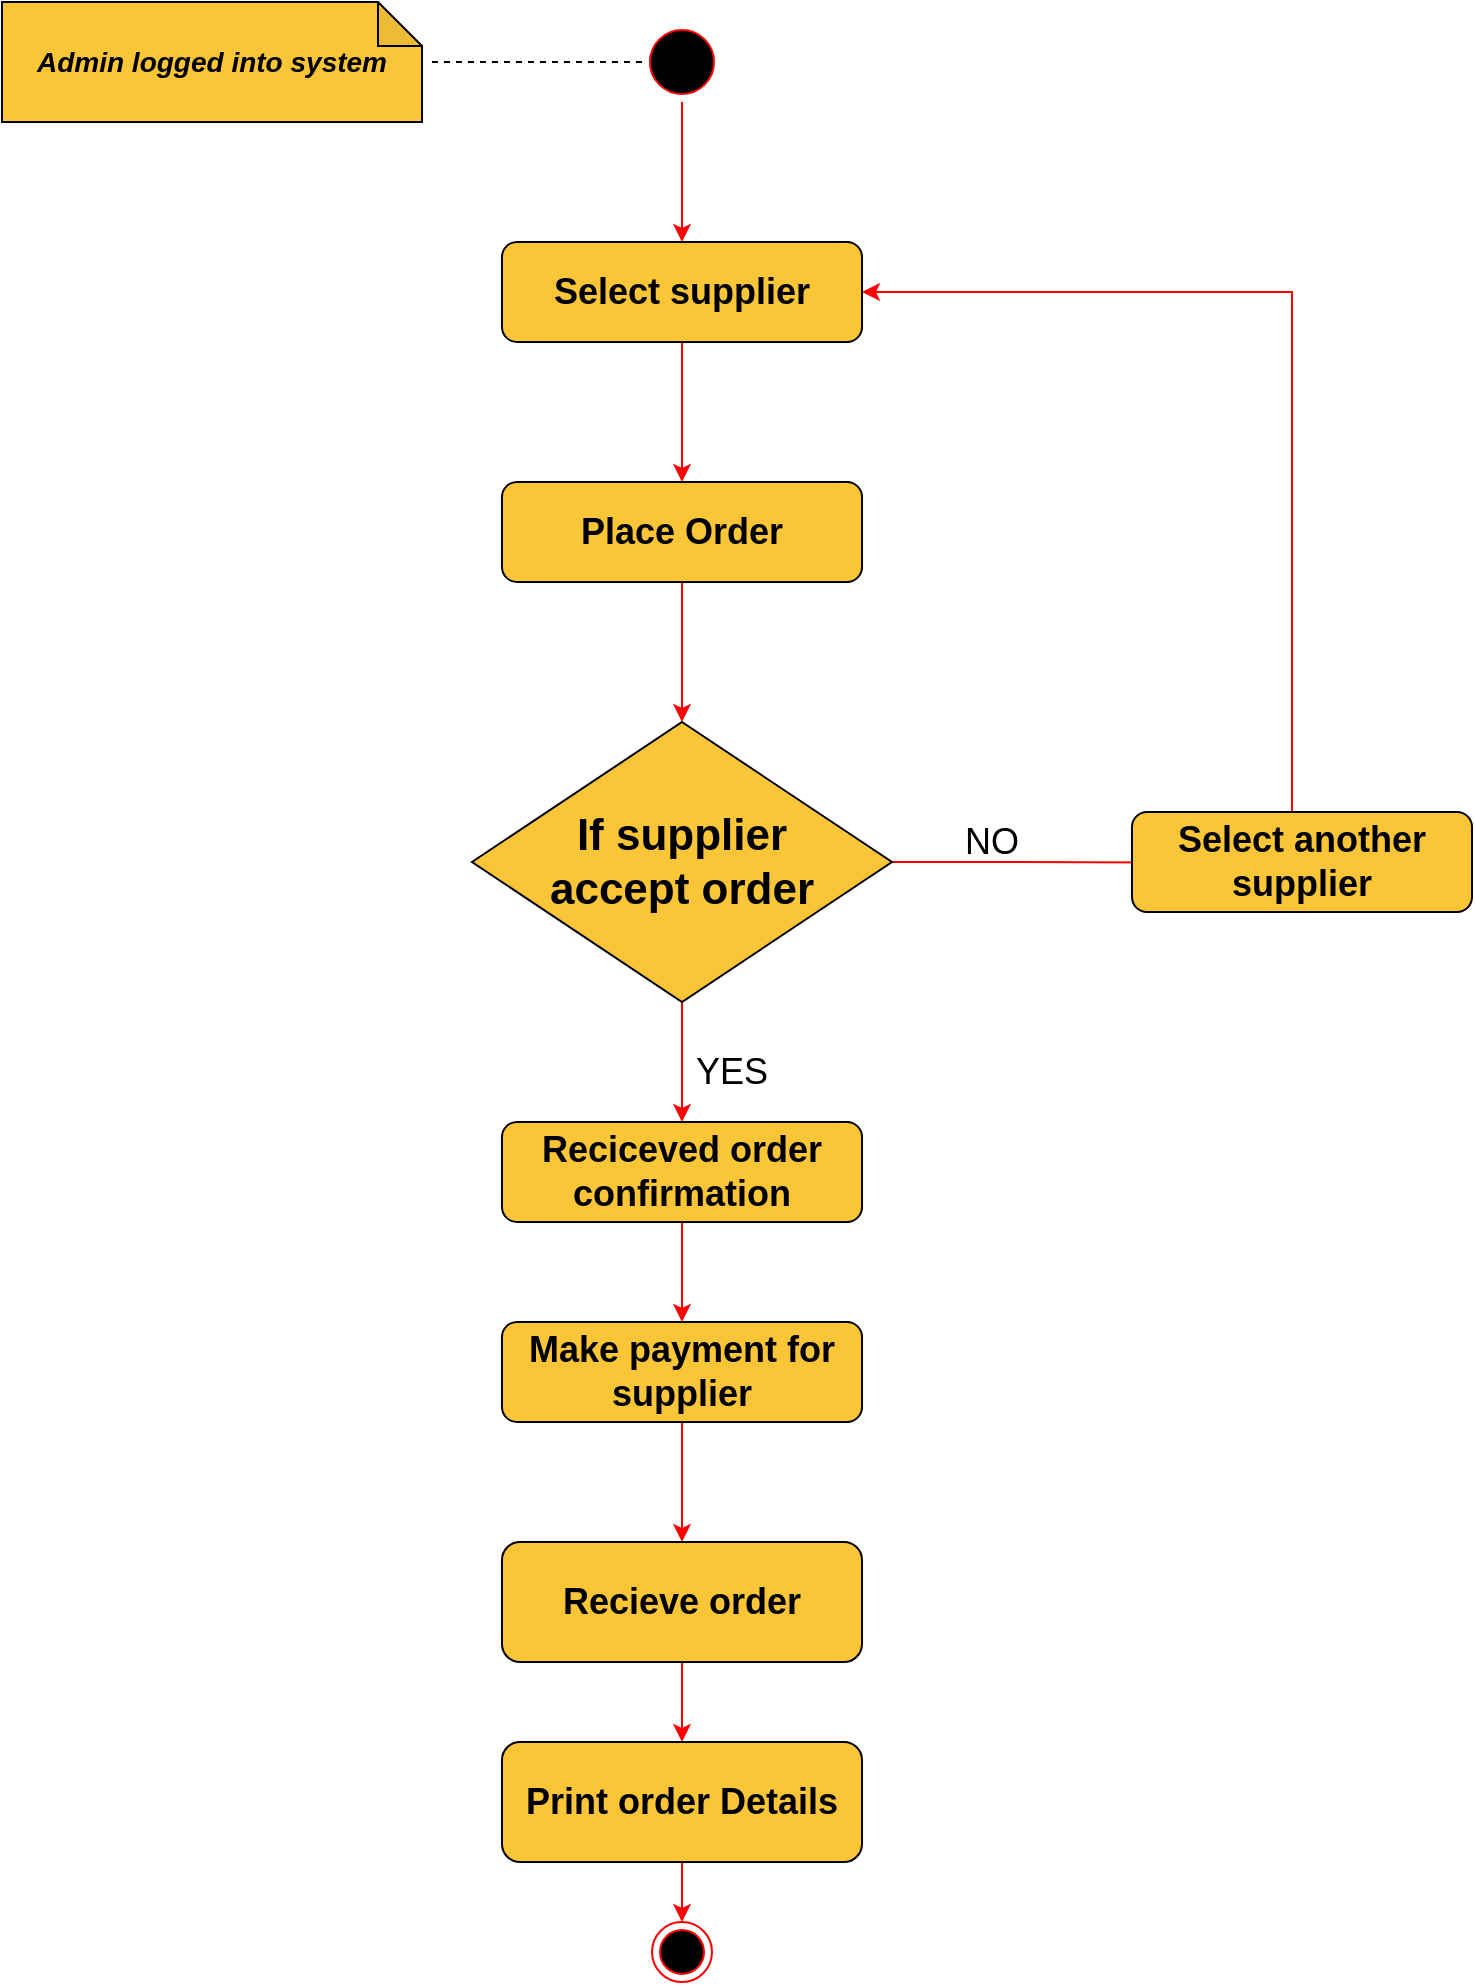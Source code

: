 <mxfile version="20.6.2" type="device"><diagram id="NBTv1EQKee7C6KboP1Ie" name="Page-1"><mxGraphModel dx="1912" dy="1076" grid="1" gridSize="10" guides="1" tooltips="1" connect="1" arrows="1" fold="1" page="1" pageScale="1" pageWidth="1920" pageHeight="1200" math="0" shadow="0"><root><mxCell id="0"/><mxCell id="1" parent="0"/><mxCell id="1yjmzRXzCSV8KKYdc-vZ-10" value="&lt;b style=&quot;&quot;&gt;&lt;i style=&quot;&quot;&gt;&lt;font style=&quot;font-size: 14px;&quot;&gt;Admin logged into system&lt;/font&gt;&lt;/i&gt;&lt;/b&gt;" style="shape=note;whiteSpace=wrap;html=1;backgroundOutline=1;darkOpacity=0.05;size=22;fillColor=#FBC538;" parent="1" vertex="1"><mxGeometry x="195" y="140" width="210" height="60" as="geometry"/></mxCell><mxCell id="1yjmzRXzCSV8KKYdc-vZ-55" style="edgeStyle=orthogonalEdgeStyle;rounded=0;orthogonalLoop=1;jettySize=auto;html=1;exitX=0.5;exitY=1;exitDx=0;exitDy=0;entryX=0.5;entryY=0;entryDx=0;entryDy=0;fontSize=18;strokeColor=#FF0000;" parent="1" source="1yjmzRXzCSV8KKYdc-vZ-13" target="1yjmzRXzCSV8KKYdc-vZ-15" edge="1"><mxGeometry relative="1" as="geometry"/></mxCell><mxCell id="1yjmzRXzCSV8KKYdc-vZ-13" value="" style="ellipse;html=1;shape=startState;fillColor=#000000;strokeColor=#ff0000;" parent="1" vertex="1"><mxGeometry x="515" y="150" width="40" height="40" as="geometry"/></mxCell><mxCell id="1yjmzRXzCSV8KKYdc-vZ-14" value="" style="endArrow=none;dashed=1;html=1;rounded=0;entryX=0;entryY=0.5;entryDx=0;entryDy=0;" parent="1" target="1yjmzRXzCSV8KKYdc-vZ-13" edge="1"><mxGeometry width="50" height="50" relative="1" as="geometry"><mxPoint x="410" y="170" as="sourcePoint"/><mxPoint x="515" y="175" as="targetPoint"/></mxGeometry></mxCell><mxCell id="1yjmzRXzCSV8KKYdc-vZ-64" style="edgeStyle=orthogonalEdgeStyle;rounded=0;orthogonalLoop=1;jettySize=auto;html=1;exitX=0.5;exitY=1;exitDx=0;exitDy=0;entryX=0.5;entryY=0;entryDx=0;entryDy=0;fontSize=18;strokeColor=#FF0000;" parent="1" source="1yjmzRXzCSV8KKYdc-vZ-15" target="1yjmzRXzCSV8KKYdc-vZ-29" edge="1"><mxGeometry relative="1" as="geometry"/></mxCell><mxCell id="1yjmzRXzCSV8KKYdc-vZ-15" value="&lt;font style=&quot;font-size: 18px;&quot;&gt;&lt;b&gt;Select supplier&lt;/b&gt;&lt;/font&gt;" style="rounded=1;whiteSpace=wrap;html=1;fillColor=#FBC538;" parent="1" vertex="1"><mxGeometry x="445" y="260" width="180" height="50" as="geometry"/></mxCell><mxCell id="1yjmzRXzCSV8KKYdc-vZ-26" value="" style="endArrow=classic;html=1;rounded=0;exitX=0.5;exitY=1;exitDx=0;exitDy=0;strokeColor=#FF0000;" parent="1" edge="1"><mxGeometry width="50" height="50" relative="1" as="geometry"><mxPoint x="535" y="430" as="sourcePoint"/><mxPoint x="535" y="500" as="targetPoint"/></mxGeometry></mxCell><mxCell id="1yjmzRXzCSV8KKYdc-vZ-29" value="&lt;span style=&quot;font-size: 18px;&quot;&gt;&lt;b&gt;Place Order&lt;/b&gt;&lt;/span&gt;" style="rounded=1;whiteSpace=wrap;html=1;fillColor=#FBC538;" parent="1" vertex="1"><mxGeometry x="445" y="380" width="180" height="50" as="geometry"/></mxCell><mxCell id="1yjmzRXzCSV8KKYdc-vZ-70" style="edgeStyle=orthogonalEdgeStyle;rounded=0;orthogonalLoop=1;jettySize=auto;html=1;exitX=1;exitY=0.5;exitDx=0;exitDy=0;entryX=0.118;entryY=0.505;entryDx=0;entryDy=0;entryPerimeter=0;fontSize=18;strokeColor=#FF0000;" parent="1" source="1yjmzRXzCSV8KKYdc-vZ-30" target="1yjmzRXzCSV8KKYdc-vZ-58" edge="1"><mxGeometry relative="1" as="geometry"/></mxCell><mxCell id="1yjmzRXzCSV8KKYdc-vZ-74" style="edgeStyle=orthogonalEdgeStyle;rounded=0;orthogonalLoop=1;jettySize=auto;html=1;exitX=0.5;exitY=1;exitDx=0;exitDy=0;entryX=0.5;entryY=0;entryDx=0;entryDy=0;fontSize=18;strokeColor=#FF0000;" parent="1" source="1yjmzRXzCSV8KKYdc-vZ-30" target="1yjmzRXzCSV8KKYdc-vZ-39" edge="1"><mxGeometry relative="1" as="geometry"/></mxCell><mxCell id="1yjmzRXzCSV8KKYdc-vZ-30" value="&lt;font style=&quot;font-size: 22px;&quot;&gt;&lt;b style=&quot;&quot;&gt;If supplier &lt;br&gt;accept order&lt;/b&gt;&lt;/font&gt;" style="rhombus;whiteSpace=wrap;html=1;fillColor=#FBC538;" parent="1" vertex="1"><mxGeometry x="430" y="500" width="210" height="140" as="geometry"/></mxCell><mxCell id="1yjmzRXzCSV8KKYdc-vZ-31" value="&lt;font style=&quot;font-size: 18px;&quot;&gt;NO&lt;/font&gt;" style="text;html=1;strokeColor=none;fillColor=none;align=center;verticalAlign=middle;whiteSpace=wrap;rounded=0;" parent="1" vertex="1"><mxGeometry x="660" y="545" width="60" height="30" as="geometry"/></mxCell><mxCell id="1yjmzRXzCSV8KKYdc-vZ-32" value="&lt;font style=&quot;font-size: 18px;&quot;&gt;YES&lt;/font&gt;" style="text;html=1;strokeColor=none;fillColor=none;align=center;verticalAlign=middle;whiteSpace=wrap;rounded=0;" parent="1" vertex="1"><mxGeometry x="530" y="660" width="60" height="30" as="geometry"/></mxCell><mxCell id="1yjmzRXzCSV8KKYdc-vZ-41" style="edgeStyle=orthogonalEdgeStyle;rounded=0;orthogonalLoop=1;jettySize=auto;html=1;exitX=0.5;exitY=1;exitDx=0;exitDy=0;fontSize=18;strokeColor=#FF0000;" parent="1" source="1yjmzRXzCSV8KKYdc-vZ-39" target="1yjmzRXzCSV8KKYdc-vZ-40" edge="1"><mxGeometry relative="1" as="geometry"/></mxCell><mxCell id="1yjmzRXzCSV8KKYdc-vZ-39" value="&lt;span style=&quot;font-size: 18px;&quot;&gt;&lt;b&gt;Reciceved order confirmation&lt;/b&gt;&lt;/span&gt;" style="rounded=1;whiteSpace=wrap;html=1;fillColor=#FBC538;" parent="1" vertex="1"><mxGeometry x="445" y="700" width="180" height="50" as="geometry"/></mxCell><mxCell id="1yjmzRXzCSV8KKYdc-vZ-44" style="edgeStyle=orthogonalEdgeStyle;rounded=0;orthogonalLoop=1;jettySize=auto;html=1;exitX=0.5;exitY=1;exitDx=0;exitDy=0;entryX=0.5;entryY=0;entryDx=0;entryDy=0;fontSize=18;strokeColor=#FF0000;" parent="1" source="1yjmzRXzCSV8KKYdc-vZ-40" target="1yjmzRXzCSV8KKYdc-vZ-43" edge="1"><mxGeometry relative="1" as="geometry"/></mxCell><mxCell id="1yjmzRXzCSV8KKYdc-vZ-40" value="&lt;font style=&quot;font-size: 18px;&quot;&gt;&lt;b&gt;Make payment for supplier&lt;/b&gt;&lt;/font&gt;" style="rounded=1;whiteSpace=wrap;html=1;fillColor=#FBC538;" parent="1" vertex="1"><mxGeometry x="445" y="800" width="180" height="50" as="geometry"/></mxCell><mxCell id="1yjmzRXzCSV8KKYdc-vZ-66" style="edgeStyle=orthogonalEdgeStyle;rounded=0;orthogonalLoop=1;jettySize=auto;html=1;exitX=0.5;exitY=1;exitDx=0;exitDy=0;entryX=0.5;entryY=0;entryDx=0;entryDy=0;fontSize=18;strokeColor=#FF0000;" parent="1" source="1yjmzRXzCSV8KKYdc-vZ-43" target="1yjmzRXzCSV8KKYdc-vZ-61" edge="1"><mxGeometry relative="1" as="geometry"/></mxCell><mxCell id="1yjmzRXzCSV8KKYdc-vZ-43" value="&lt;font style=&quot;font-size: 18px;&quot;&gt;&lt;b&gt;Recieve order&lt;/b&gt;&lt;/font&gt;" style="rounded=1;whiteSpace=wrap;html=1;fillColor=#FBC538;" parent="1" vertex="1"><mxGeometry x="445" y="910" width="180" height="60" as="geometry"/></mxCell><mxCell id="1yjmzRXzCSV8KKYdc-vZ-60" style="edgeStyle=orthogonalEdgeStyle;rounded=0;orthogonalLoop=1;jettySize=auto;html=1;exitX=0.5;exitY=0;exitDx=0;exitDy=0;entryX=1;entryY=0.5;entryDx=0;entryDy=0;fontSize=18;strokeColor=#FF0000;" parent="1" source="1yjmzRXzCSV8KKYdc-vZ-58" target="1yjmzRXzCSV8KKYdc-vZ-15" edge="1"><mxGeometry relative="1" as="geometry"><Array as="points"><mxPoint x="840" y="545"/><mxPoint x="840" y="285"/></Array></mxGeometry></mxCell><mxCell id="1yjmzRXzCSV8KKYdc-vZ-58" value="&lt;span style=&quot;font-size: 18px;&quot;&gt;&lt;b&gt;Select another supplier&lt;/b&gt;&lt;/span&gt;" style="rounded=1;whiteSpace=wrap;html=1;fillColor=#FBC538;" parent="1" vertex="1"><mxGeometry x="760" y="545" width="170" height="50" as="geometry"/></mxCell><mxCell id="1yjmzRXzCSV8KKYdc-vZ-72" style="edgeStyle=orthogonalEdgeStyle;rounded=0;orthogonalLoop=1;jettySize=auto;html=1;exitX=0.5;exitY=1;exitDx=0;exitDy=0;entryX=0.5;entryY=0;entryDx=0;entryDy=0;fontSize=18;strokeColor=#FF0000;" parent="1" source="1yjmzRXzCSV8KKYdc-vZ-61" target="1yjmzRXzCSV8KKYdc-vZ-71" edge="1"><mxGeometry relative="1" as="geometry"/></mxCell><mxCell id="1yjmzRXzCSV8KKYdc-vZ-61" value="&lt;div style=&quot;text-align: right;&quot;&gt;&lt;span style=&quot;font-size: 18px; background-color: initial;&quot;&gt;&lt;b&gt;Print order Details&lt;/b&gt;&lt;/span&gt;&lt;/div&gt;" style="rounded=1;whiteSpace=wrap;html=1;fillColor=#FBC538;" parent="1" vertex="1"><mxGeometry x="445" y="1010" width="180" height="60" as="geometry"/></mxCell><mxCell id="1yjmzRXzCSV8KKYdc-vZ-71" value="" style="ellipse;html=1;shape=endState;fillColor=#000000;strokeColor=#ff0000;" parent="1" vertex="1"><mxGeometry x="520" y="1100" width="30" height="30" as="geometry"/></mxCell></root></mxGraphModel></diagram></mxfile>